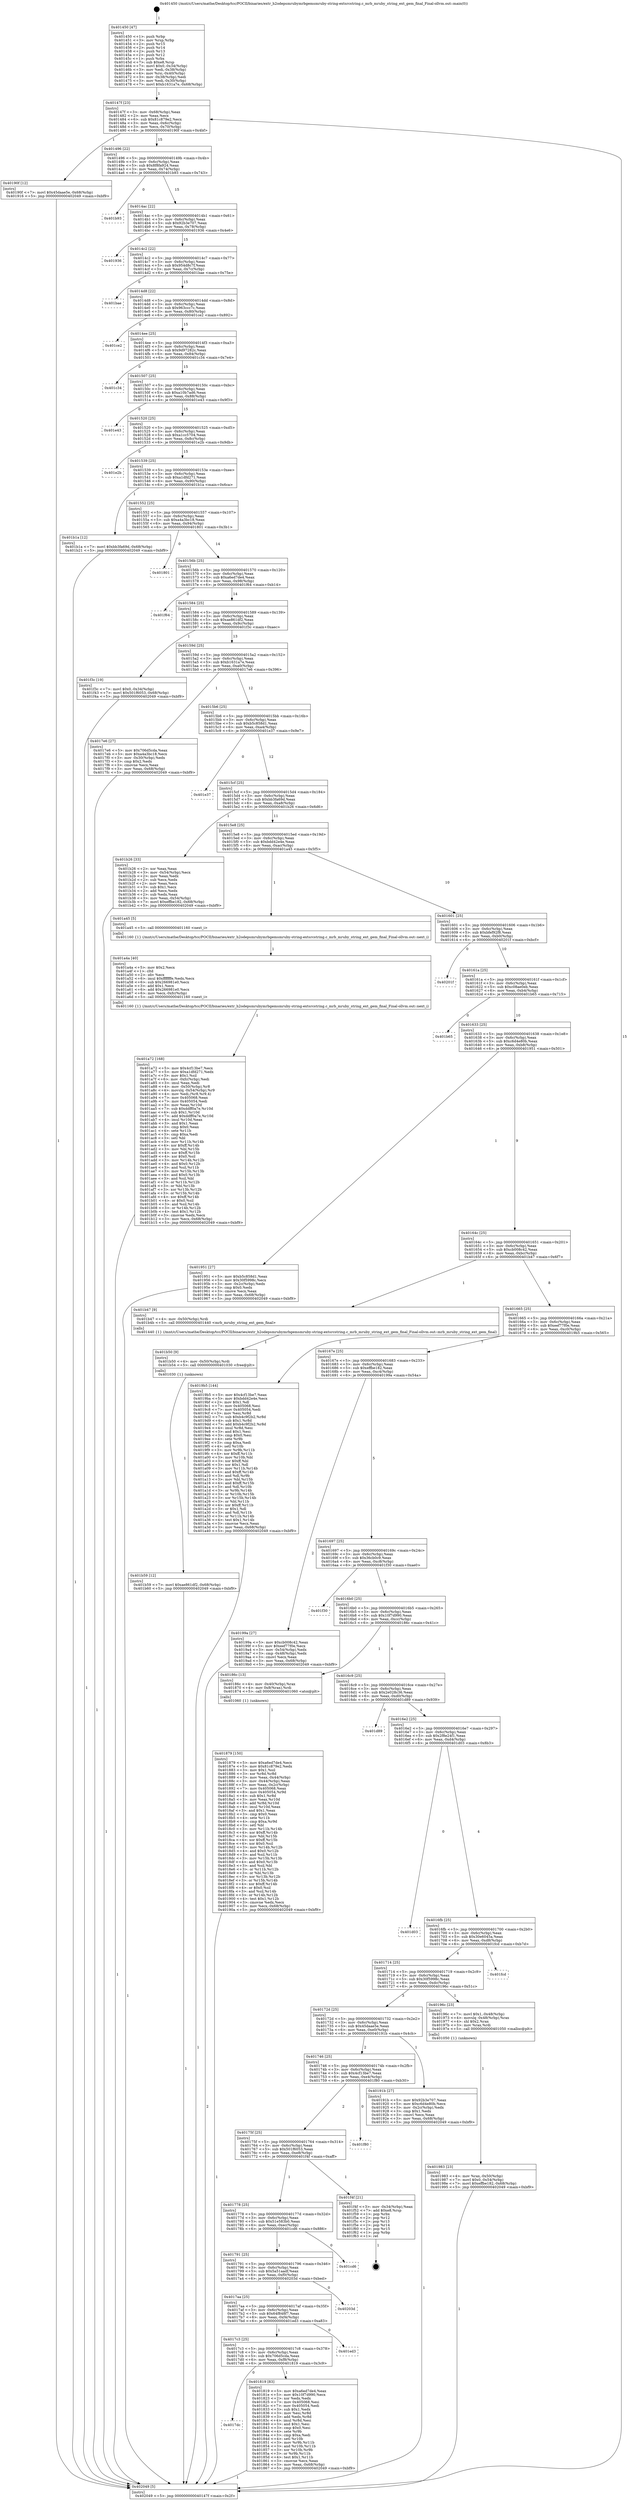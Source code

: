 digraph "0x401450" {
  label = "0x401450 (/mnt/c/Users/mathe/Desktop/tcc/POCII/binaries/extr_h2odepsmrubymrbgemsmruby-string-extsrcstring.c_mrb_mruby_string_ext_gem_final_Final-ollvm.out::main(0))"
  labelloc = "t"
  node[shape=record]

  Entry [label="",width=0.3,height=0.3,shape=circle,fillcolor=black,style=filled]
  "0x40147f" [label="{
     0x40147f [23]\l
     | [instrs]\l
     &nbsp;&nbsp;0x40147f \<+3\>: mov -0x68(%rbp),%eax\l
     &nbsp;&nbsp;0x401482 \<+2\>: mov %eax,%ecx\l
     &nbsp;&nbsp;0x401484 \<+6\>: sub $0x81c879e2,%ecx\l
     &nbsp;&nbsp;0x40148a \<+3\>: mov %eax,-0x6c(%rbp)\l
     &nbsp;&nbsp;0x40148d \<+3\>: mov %ecx,-0x70(%rbp)\l
     &nbsp;&nbsp;0x401490 \<+6\>: je 000000000040190f \<main+0x4bf\>\l
  }"]
  "0x40190f" [label="{
     0x40190f [12]\l
     | [instrs]\l
     &nbsp;&nbsp;0x40190f \<+7\>: movl $0x45daae5e,-0x68(%rbp)\l
     &nbsp;&nbsp;0x401916 \<+5\>: jmp 0000000000402049 \<main+0xbf9\>\l
  }"]
  "0x401496" [label="{
     0x401496 [22]\l
     | [instrs]\l
     &nbsp;&nbsp;0x401496 \<+5\>: jmp 000000000040149b \<main+0x4b\>\l
     &nbsp;&nbsp;0x40149b \<+3\>: mov -0x6c(%rbp),%eax\l
     &nbsp;&nbsp;0x40149e \<+5\>: sub $0x8f8fa924,%eax\l
     &nbsp;&nbsp;0x4014a3 \<+3\>: mov %eax,-0x74(%rbp)\l
     &nbsp;&nbsp;0x4014a6 \<+6\>: je 0000000000401b93 \<main+0x743\>\l
  }"]
  Exit [label="",width=0.3,height=0.3,shape=circle,fillcolor=black,style=filled,peripheries=2]
  "0x401b93" [label="{
     0x401b93\l
  }", style=dashed]
  "0x4014ac" [label="{
     0x4014ac [22]\l
     | [instrs]\l
     &nbsp;&nbsp;0x4014ac \<+5\>: jmp 00000000004014b1 \<main+0x61\>\l
     &nbsp;&nbsp;0x4014b1 \<+3\>: mov -0x6c(%rbp),%eax\l
     &nbsp;&nbsp;0x4014b4 \<+5\>: sub $0x92b3e707,%eax\l
     &nbsp;&nbsp;0x4014b9 \<+3\>: mov %eax,-0x78(%rbp)\l
     &nbsp;&nbsp;0x4014bc \<+6\>: je 0000000000401936 \<main+0x4e6\>\l
  }"]
  "0x401b59" [label="{
     0x401b59 [12]\l
     | [instrs]\l
     &nbsp;&nbsp;0x401b59 \<+7\>: movl $0xae861df2,-0x68(%rbp)\l
     &nbsp;&nbsp;0x401b60 \<+5\>: jmp 0000000000402049 \<main+0xbf9\>\l
  }"]
  "0x401936" [label="{
     0x401936\l
  }", style=dashed]
  "0x4014c2" [label="{
     0x4014c2 [22]\l
     | [instrs]\l
     &nbsp;&nbsp;0x4014c2 \<+5\>: jmp 00000000004014c7 \<main+0x77\>\l
     &nbsp;&nbsp;0x4014c7 \<+3\>: mov -0x6c(%rbp),%eax\l
     &nbsp;&nbsp;0x4014ca \<+5\>: sub $0x954d8c7f,%eax\l
     &nbsp;&nbsp;0x4014cf \<+3\>: mov %eax,-0x7c(%rbp)\l
     &nbsp;&nbsp;0x4014d2 \<+6\>: je 0000000000401bae \<main+0x75e\>\l
  }"]
  "0x401b50" [label="{
     0x401b50 [9]\l
     | [instrs]\l
     &nbsp;&nbsp;0x401b50 \<+4\>: mov -0x50(%rbp),%rdi\l
     &nbsp;&nbsp;0x401b54 \<+5\>: call 0000000000401030 \<free@plt\>\l
     | [calls]\l
     &nbsp;&nbsp;0x401030 \{1\} (unknown)\l
  }"]
  "0x401bae" [label="{
     0x401bae\l
  }", style=dashed]
  "0x4014d8" [label="{
     0x4014d8 [22]\l
     | [instrs]\l
     &nbsp;&nbsp;0x4014d8 \<+5\>: jmp 00000000004014dd \<main+0x8d\>\l
     &nbsp;&nbsp;0x4014dd \<+3\>: mov -0x6c(%rbp),%eax\l
     &nbsp;&nbsp;0x4014e0 \<+5\>: sub $0x963ccc7c,%eax\l
     &nbsp;&nbsp;0x4014e5 \<+3\>: mov %eax,-0x80(%rbp)\l
     &nbsp;&nbsp;0x4014e8 \<+6\>: je 0000000000401ce2 \<main+0x892\>\l
  }"]
  "0x401a72" [label="{
     0x401a72 [168]\l
     | [instrs]\l
     &nbsp;&nbsp;0x401a72 \<+5\>: mov $0x4cf13be7,%ecx\l
     &nbsp;&nbsp;0x401a77 \<+5\>: mov $0xa1dfd271,%edx\l
     &nbsp;&nbsp;0x401a7c \<+3\>: mov $0x1,%sil\l
     &nbsp;&nbsp;0x401a7f \<+6\>: mov -0xfc(%rbp),%edi\l
     &nbsp;&nbsp;0x401a85 \<+3\>: imul %eax,%edi\l
     &nbsp;&nbsp;0x401a88 \<+4\>: mov -0x50(%rbp),%r8\l
     &nbsp;&nbsp;0x401a8c \<+4\>: movslq -0x54(%rbp),%r9\l
     &nbsp;&nbsp;0x401a90 \<+4\>: mov %edi,(%r8,%r9,4)\l
     &nbsp;&nbsp;0x401a94 \<+7\>: mov 0x405068,%eax\l
     &nbsp;&nbsp;0x401a9b \<+7\>: mov 0x405054,%edi\l
     &nbsp;&nbsp;0x401aa2 \<+3\>: mov %eax,%r10d\l
     &nbsp;&nbsp;0x401aa5 \<+7\>: sub $0xddff0a7e,%r10d\l
     &nbsp;&nbsp;0x401aac \<+4\>: sub $0x1,%r10d\l
     &nbsp;&nbsp;0x401ab0 \<+7\>: add $0xddff0a7e,%r10d\l
     &nbsp;&nbsp;0x401ab7 \<+4\>: imul %r10d,%eax\l
     &nbsp;&nbsp;0x401abb \<+3\>: and $0x1,%eax\l
     &nbsp;&nbsp;0x401abe \<+3\>: cmp $0x0,%eax\l
     &nbsp;&nbsp;0x401ac1 \<+4\>: sete %r11b\l
     &nbsp;&nbsp;0x401ac5 \<+3\>: cmp $0xa,%edi\l
     &nbsp;&nbsp;0x401ac8 \<+3\>: setl %bl\l
     &nbsp;&nbsp;0x401acb \<+3\>: mov %r11b,%r14b\l
     &nbsp;&nbsp;0x401ace \<+4\>: xor $0xff,%r14b\l
     &nbsp;&nbsp;0x401ad2 \<+3\>: mov %bl,%r15b\l
     &nbsp;&nbsp;0x401ad5 \<+4\>: xor $0xff,%r15b\l
     &nbsp;&nbsp;0x401ad9 \<+4\>: xor $0x0,%sil\l
     &nbsp;&nbsp;0x401add \<+3\>: mov %r14b,%r12b\l
     &nbsp;&nbsp;0x401ae0 \<+4\>: and $0x0,%r12b\l
     &nbsp;&nbsp;0x401ae4 \<+3\>: and %sil,%r11b\l
     &nbsp;&nbsp;0x401ae7 \<+3\>: mov %r15b,%r13b\l
     &nbsp;&nbsp;0x401aea \<+4\>: and $0x0,%r13b\l
     &nbsp;&nbsp;0x401aee \<+3\>: and %sil,%bl\l
     &nbsp;&nbsp;0x401af1 \<+3\>: or %r11b,%r12b\l
     &nbsp;&nbsp;0x401af4 \<+3\>: or %bl,%r13b\l
     &nbsp;&nbsp;0x401af7 \<+3\>: xor %r13b,%r12b\l
     &nbsp;&nbsp;0x401afa \<+3\>: or %r15b,%r14b\l
     &nbsp;&nbsp;0x401afd \<+4\>: xor $0xff,%r14b\l
     &nbsp;&nbsp;0x401b01 \<+4\>: or $0x0,%sil\l
     &nbsp;&nbsp;0x401b05 \<+3\>: and %sil,%r14b\l
     &nbsp;&nbsp;0x401b08 \<+3\>: or %r14b,%r12b\l
     &nbsp;&nbsp;0x401b0b \<+4\>: test $0x1,%r12b\l
     &nbsp;&nbsp;0x401b0f \<+3\>: cmovne %edx,%ecx\l
     &nbsp;&nbsp;0x401b12 \<+3\>: mov %ecx,-0x68(%rbp)\l
     &nbsp;&nbsp;0x401b15 \<+5\>: jmp 0000000000402049 \<main+0xbf9\>\l
  }"]
  "0x401ce2" [label="{
     0x401ce2\l
  }", style=dashed]
  "0x4014ee" [label="{
     0x4014ee [25]\l
     | [instrs]\l
     &nbsp;&nbsp;0x4014ee \<+5\>: jmp 00000000004014f3 \<main+0xa3\>\l
     &nbsp;&nbsp;0x4014f3 \<+3\>: mov -0x6c(%rbp),%eax\l
     &nbsp;&nbsp;0x4014f6 \<+5\>: sub $0x9d97282c,%eax\l
     &nbsp;&nbsp;0x4014fb \<+6\>: mov %eax,-0x84(%rbp)\l
     &nbsp;&nbsp;0x401501 \<+6\>: je 0000000000401c34 \<main+0x7e4\>\l
  }"]
  "0x401a4a" [label="{
     0x401a4a [40]\l
     | [instrs]\l
     &nbsp;&nbsp;0x401a4a \<+5\>: mov $0x2,%ecx\l
     &nbsp;&nbsp;0x401a4f \<+1\>: cltd\l
     &nbsp;&nbsp;0x401a50 \<+2\>: idiv %ecx\l
     &nbsp;&nbsp;0x401a52 \<+6\>: imul $0xfffffffe,%edx,%ecx\l
     &nbsp;&nbsp;0x401a58 \<+6\>: sub $0x266981e0,%ecx\l
     &nbsp;&nbsp;0x401a5e \<+3\>: add $0x1,%ecx\l
     &nbsp;&nbsp;0x401a61 \<+6\>: add $0x266981e0,%ecx\l
     &nbsp;&nbsp;0x401a67 \<+6\>: mov %ecx,-0xfc(%rbp)\l
     &nbsp;&nbsp;0x401a6d \<+5\>: call 0000000000401160 \<next_i\>\l
     | [calls]\l
     &nbsp;&nbsp;0x401160 \{1\} (/mnt/c/Users/mathe/Desktop/tcc/POCII/binaries/extr_h2odepsmrubymrbgemsmruby-string-extsrcstring.c_mrb_mruby_string_ext_gem_final_Final-ollvm.out::next_i)\l
  }"]
  "0x401c34" [label="{
     0x401c34\l
  }", style=dashed]
  "0x401507" [label="{
     0x401507 [25]\l
     | [instrs]\l
     &nbsp;&nbsp;0x401507 \<+5\>: jmp 000000000040150c \<main+0xbc\>\l
     &nbsp;&nbsp;0x40150c \<+3\>: mov -0x6c(%rbp),%eax\l
     &nbsp;&nbsp;0x40150f \<+5\>: sub $0xa10b7ad6,%eax\l
     &nbsp;&nbsp;0x401514 \<+6\>: mov %eax,-0x88(%rbp)\l
     &nbsp;&nbsp;0x40151a \<+6\>: je 0000000000401e43 \<main+0x9f3\>\l
  }"]
  "0x401983" [label="{
     0x401983 [23]\l
     | [instrs]\l
     &nbsp;&nbsp;0x401983 \<+4\>: mov %rax,-0x50(%rbp)\l
     &nbsp;&nbsp;0x401987 \<+7\>: movl $0x0,-0x54(%rbp)\l
     &nbsp;&nbsp;0x40198e \<+7\>: movl $0xeffbe182,-0x68(%rbp)\l
     &nbsp;&nbsp;0x401995 \<+5\>: jmp 0000000000402049 \<main+0xbf9\>\l
  }"]
  "0x401e43" [label="{
     0x401e43\l
  }", style=dashed]
  "0x401520" [label="{
     0x401520 [25]\l
     | [instrs]\l
     &nbsp;&nbsp;0x401520 \<+5\>: jmp 0000000000401525 \<main+0xd5\>\l
     &nbsp;&nbsp;0x401525 \<+3\>: mov -0x6c(%rbp),%eax\l
     &nbsp;&nbsp;0x401528 \<+5\>: sub $0xa1cc5704,%eax\l
     &nbsp;&nbsp;0x40152d \<+6\>: mov %eax,-0x8c(%rbp)\l
     &nbsp;&nbsp;0x401533 \<+6\>: je 0000000000401e2b \<main+0x9db\>\l
  }"]
  "0x401879" [label="{
     0x401879 [150]\l
     | [instrs]\l
     &nbsp;&nbsp;0x401879 \<+5\>: mov $0xa6ed7de4,%ecx\l
     &nbsp;&nbsp;0x40187e \<+5\>: mov $0x81c879e2,%edx\l
     &nbsp;&nbsp;0x401883 \<+3\>: mov $0x1,%sil\l
     &nbsp;&nbsp;0x401886 \<+3\>: xor %r8d,%r8d\l
     &nbsp;&nbsp;0x401889 \<+3\>: mov %eax,-0x44(%rbp)\l
     &nbsp;&nbsp;0x40188c \<+3\>: mov -0x44(%rbp),%eax\l
     &nbsp;&nbsp;0x40188f \<+3\>: mov %eax,-0x2c(%rbp)\l
     &nbsp;&nbsp;0x401892 \<+7\>: mov 0x405068,%eax\l
     &nbsp;&nbsp;0x401899 \<+8\>: mov 0x405054,%r9d\l
     &nbsp;&nbsp;0x4018a1 \<+4\>: sub $0x1,%r8d\l
     &nbsp;&nbsp;0x4018a5 \<+3\>: mov %eax,%r10d\l
     &nbsp;&nbsp;0x4018a8 \<+3\>: add %r8d,%r10d\l
     &nbsp;&nbsp;0x4018ab \<+4\>: imul %r10d,%eax\l
     &nbsp;&nbsp;0x4018af \<+3\>: and $0x1,%eax\l
     &nbsp;&nbsp;0x4018b2 \<+3\>: cmp $0x0,%eax\l
     &nbsp;&nbsp;0x4018b5 \<+4\>: sete %r11b\l
     &nbsp;&nbsp;0x4018b9 \<+4\>: cmp $0xa,%r9d\l
     &nbsp;&nbsp;0x4018bd \<+3\>: setl %bl\l
     &nbsp;&nbsp;0x4018c0 \<+3\>: mov %r11b,%r14b\l
     &nbsp;&nbsp;0x4018c3 \<+4\>: xor $0xff,%r14b\l
     &nbsp;&nbsp;0x4018c7 \<+3\>: mov %bl,%r15b\l
     &nbsp;&nbsp;0x4018ca \<+4\>: xor $0xff,%r15b\l
     &nbsp;&nbsp;0x4018ce \<+4\>: xor $0x0,%sil\l
     &nbsp;&nbsp;0x4018d2 \<+3\>: mov %r14b,%r12b\l
     &nbsp;&nbsp;0x4018d5 \<+4\>: and $0x0,%r12b\l
     &nbsp;&nbsp;0x4018d9 \<+3\>: and %sil,%r11b\l
     &nbsp;&nbsp;0x4018dc \<+3\>: mov %r15b,%r13b\l
     &nbsp;&nbsp;0x4018df \<+4\>: and $0x0,%r13b\l
     &nbsp;&nbsp;0x4018e3 \<+3\>: and %sil,%bl\l
     &nbsp;&nbsp;0x4018e6 \<+3\>: or %r11b,%r12b\l
     &nbsp;&nbsp;0x4018e9 \<+3\>: or %bl,%r13b\l
     &nbsp;&nbsp;0x4018ec \<+3\>: xor %r13b,%r12b\l
     &nbsp;&nbsp;0x4018ef \<+3\>: or %r15b,%r14b\l
     &nbsp;&nbsp;0x4018f2 \<+4\>: xor $0xff,%r14b\l
     &nbsp;&nbsp;0x4018f6 \<+4\>: or $0x0,%sil\l
     &nbsp;&nbsp;0x4018fa \<+3\>: and %sil,%r14b\l
     &nbsp;&nbsp;0x4018fd \<+3\>: or %r14b,%r12b\l
     &nbsp;&nbsp;0x401900 \<+4\>: test $0x1,%r12b\l
     &nbsp;&nbsp;0x401904 \<+3\>: cmovne %edx,%ecx\l
     &nbsp;&nbsp;0x401907 \<+3\>: mov %ecx,-0x68(%rbp)\l
     &nbsp;&nbsp;0x40190a \<+5\>: jmp 0000000000402049 \<main+0xbf9\>\l
  }"]
  "0x401e2b" [label="{
     0x401e2b\l
  }", style=dashed]
  "0x401539" [label="{
     0x401539 [25]\l
     | [instrs]\l
     &nbsp;&nbsp;0x401539 \<+5\>: jmp 000000000040153e \<main+0xee\>\l
     &nbsp;&nbsp;0x40153e \<+3\>: mov -0x6c(%rbp),%eax\l
     &nbsp;&nbsp;0x401541 \<+5\>: sub $0xa1dfd271,%eax\l
     &nbsp;&nbsp;0x401546 \<+6\>: mov %eax,-0x90(%rbp)\l
     &nbsp;&nbsp;0x40154c \<+6\>: je 0000000000401b1a \<main+0x6ca\>\l
  }"]
  "0x4017dc" [label="{
     0x4017dc\l
  }", style=dashed]
  "0x401b1a" [label="{
     0x401b1a [12]\l
     | [instrs]\l
     &nbsp;&nbsp;0x401b1a \<+7\>: movl $0xbb3fa69d,-0x68(%rbp)\l
     &nbsp;&nbsp;0x401b21 \<+5\>: jmp 0000000000402049 \<main+0xbf9\>\l
  }"]
  "0x401552" [label="{
     0x401552 [25]\l
     | [instrs]\l
     &nbsp;&nbsp;0x401552 \<+5\>: jmp 0000000000401557 \<main+0x107\>\l
     &nbsp;&nbsp;0x401557 \<+3\>: mov -0x6c(%rbp),%eax\l
     &nbsp;&nbsp;0x40155a \<+5\>: sub $0xa4a3bc18,%eax\l
     &nbsp;&nbsp;0x40155f \<+6\>: mov %eax,-0x94(%rbp)\l
     &nbsp;&nbsp;0x401565 \<+6\>: je 0000000000401801 \<main+0x3b1\>\l
  }"]
  "0x401819" [label="{
     0x401819 [83]\l
     | [instrs]\l
     &nbsp;&nbsp;0x401819 \<+5\>: mov $0xa6ed7de4,%eax\l
     &nbsp;&nbsp;0x40181e \<+5\>: mov $0x10f7d990,%ecx\l
     &nbsp;&nbsp;0x401823 \<+2\>: xor %edx,%edx\l
     &nbsp;&nbsp;0x401825 \<+7\>: mov 0x405068,%esi\l
     &nbsp;&nbsp;0x40182c \<+7\>: mov 0x405054,%edi\l
     &nbsp;&nbsp;0x401833 \<+3\>: sub $0x1,%edx\l
     &nbsp;&nbsp;0x401836 \<+3\>: mov %esi,%r8d\l
     &nbsp;&nbsp;0x401839 \<+3\>: add %edx,%r8d\l
     &nbsp;&nbsp;0x40183c \<+4\>: imul %r8d,%esi\l
     &nbsp;&nbsp;0x401840 \<+3\>: and $0x1,%esi\l
     &nbsp;&nbsp;0x401843 \<+3\>: cmp $0x0,%esi\l
     &nbsp;&nbsp;0x401846 \<+4\>: sete %r9b\l
     &nbsp;&nbsp;0x40184a \<+3\>: cmp $0xa,%edi\l
     &nbsp;&nbsp;0x40184d \<+4\>: setl %r10b\l
     &nbsp;&nbsp;0x401851 \<+3\>: mov %r9b,%r11b\l
     &nbsp;&nbsp;0x401854 \<+3\>: and %r10b,%r11b\l
     &nbsp;&nbsp;0x401857 \<+3\>: xor %r10b,%r9b\l
     &nbsp;&nbsp;0x40185a \<+3\>: or %r9b,%r11b\l
     &nbsp;&nbsp;0x40185d \<+4\>: test $0x1,%r11b\l
     &nbsp;&nbsp;0x401861 \<+3\>: cmovne %ecx,%eax\l
     &nbsp;&nbsp;0x401864 \<+3\>: mov %eax,-0x68(%rbp)\l
     &nbsp;&nbsp;0x401867 \<+5\>: jmp 0000000000402049 \<main+0xbf9\>\l
  }"]
  "0x401801" [label="{
     0x401801\l
  }", style=dashed]
  "0x40156b" [label="{
     0x40156b [25]\l
     | [instrs]\l
     &nbsp;&nbsp;0x40156b \<+5\>: jmp 0000000000401570 \<main+0x120\>\l
     &nbsp;&nbsp;0x401570 \<+3\>: mov -0x6c(%rbp),%eax\l
     &nbsp;&nbsp;0x401573 \<+5\>: sub $0xa6ed7de4,%eax\l
     &nbsp;&nbsp;0x401578 \<+6\>: mov %eax,-0x98(%rbp)\l
     &nbsp;&nbsp;0x40157e \<+6\>: je 0000000000401f64 \<main+0xb14\>\l
  }"]
  "0x4017c3" [label="{
     0x4017c3 [25]\l
     | [instrs]\l
     &nbsp;&nbsp;0x4017c3 \<+5\>: jmp 00000000004017c8 \<main+0x378\>\l
     &nbsp;&nbsp;0x4017c8 \<+3\>: mov -0x6c(%rbp),%eax\l
     &nbsp;&nbsp;0x4017cb \<+5\>: sub $0x706d5cda,%eax\l
     &nbsp;&nbsp;0x4017d0 \<+6\>: mov %eax,-0xf8(%rbp)\l
     &nbsp;&nbsp;0x4017d6 \<+6\>: je 0000000000401819 \<main+0x3c9\>\l
  }"]
  "0x401f64" [label="{
     0x401f64\l
  }", style=dashed]
  "0x401584" [label="{
     0x401584 [25]\l
     | [instrs]\l
     &nbsp;&nbsp;0x401584 \<+5\>: jmp 0000000000401589 \<main+0x139\>\l
     &nbsp;&nbsp;0x401589 \<+3\>: mov -0x6c(%rbp),%eax\l
     &nbsp;&nbsp;0x40158c \<+5\>: sub $0xae861df2,%eax\l
     &nbsp;&nbsp;0x401591 \<+6\>: mov %eax,-0x9c(%rbp)\l
     &nbsp;&nbsp;0x401597 \<+6\>: je 0000000000401f3c \<main+0xaec\>\l
  }"]
  "0x401ed3" [label="{
     0x401ed3\l
  }", style=dashed]
  "0x401f3c" [label="{
     0x401f3c [19]\l
     | [instrs]\l
     &nbsp;&nbsp;0x401f3c \<+7\>: movl $0x0,-0x34(%rbp)\l
     &nbsp;&nbsp;0x401f43 \<+7\>: movl $0x501f6053,-0x68(%rbp)\l
     &nbsp;&nbsp;0x401f4a \<+5\>: jmp 0000000000402049 \<main+0xbf9\>\l
  }"]
  "0x40159d" [label="{
     0x40159d [25]\l
     | [instrs]\l
     &nbsp;&nbsp;0x40159d \<+5\>: jmp 00000000004015a2 \<main+0x152\>\l
     &nbsp;&nbsp;0x4015a2 \<+3\>: mov -0x6c(%rbp),%eax\l
     &nbsp;&nbsp;0x4015a5 \<+5\>: sub $0xb1631a7e,%eax\l
     &nbsp;&nbsp;0x4015aa \<+6\>: mov %eax,-0xa0(%rbp)\l
     &nbsp;&nbsp;0x4015b0 \<+6\>: je 00000000004017e6 \<main+0x396\>\l
  }"]
  "0x4017aa" [label="{
     0x4017aa [25]\l
     | [instrs]\l
     &nbsp;&nbsp;0x4017aa \<+5\>: jmp 00000000004017af \<main+0x35f\>\l
     &nbsp;&nbsp;0x4017af \<+3\>: mov -0x6c(%rbp),%eax\l
     &nbsp;&nbsp;0x4017b2 \<+5\>: sub $0x64f848f7,%eax\l
     &nbsp;&nbsp;0x4017b7 \<+6\>: mov %eax,-0xf4(%rbp)\l
     &nbsp;&nbsp;0x4017bd \<+6\>: je 0000000000401ed3 \<main+0xa83\>\l
  }"]
  "0x4017e6" [label="{
     0x4017e6 [27]\l
     | [instrs]\l
     &nbsp;&nbsp;0x4017e6 \<+5\>: mov $0x706d5cda,%eax\l
     &nbsp;&nbsp;0x4017eb \<+5\>: mov $0xa4a3bc18,%ecx\l
     &nbsp;&nbsp;0x4017f0 \<+3\>: mov -0x30(%rbp),%edx\l
     &nbsp;&nbsp;0x4017f3 \<+3\>: cmp $0x2,%edx\l
     &nbsp;&nbsp;0x4017f6 \<+3\>: cmovne %ecx,%eax\l
     &nbsp;&nbsp;0x4017f9 \<+3\>: mov %eax,-0x68(%rbp)\l
     &nbsp;&nbsp;0x4017fc \<+5\>: jmp 0000000000402049 \<main+0xbf9\>\l
  }"]
  "0x4015b6" [label="{
     0x4015b6 [25]\l
     | [instrs]\l
     &nbsp;&nbsp;0x4015b6 \<+5\>: jmp 00000000004015bb \<main+0x16b\>\l
     &nbsp;&nbsp;0x4015bb \<+3\>: mov -0x6c(%rbp),%eax\l
     &nbsp;&nbsp;0x4015be \<+5\>: sub $0xb5c858d1,%eax\l
     &nbsp;&nbsp;0x4015c3 \<+6\>: mov %eax,-0xa4(%rbp)\l
     &nbsp;&nbsp;0x4015c9 \<+6\>: je 0000000000401e37 \<main+0x9e7\>\l
  }"]
  "0x402049" [label="{
     0x402049 [5]\l
     | [instrs]\l
     &nbsp;&nbsp;0x402049 \<+5\>: jmp 000000000040147f \<main+0x2f\>\l
  }"]
  "0x401450" [label="{
     0x401450 [47]\l
     | [instrs]\l
     &nbsp;&nbsp;0x401450 \<+1\>: push %rbp\l
     &nbsp;&nbsp;0x401451 \<+3\>: mov %rsp,%rbp\l
     &nbsp;&nbsp;0x401454 \<+2\>: push %r15\l
     &nbsp;&nbsp;0x401456 \<+2\>: push %r14\l
     &nbsp;&nbsp;0x401458 \<+2\>: push %r13\l
     &nbsp;&nbsp;0x40145a \<+2\>: push %r12\l
     &nbsp;&nbsp;0x40145c \<+1\>: push %rbx\l
     &nbsp;&nbsp;0x40145d \<+7\>: sub $0xe8,%rsp\l
     &nbsp;&nbsp;0x401464 \<+7\>: movl $0x0,-0x34(%rbp)\l
     &nbsp;&nbsp;0x40146b \<+3\>: mov %edi,-0x38(%rbp)\l
     &nbsp;&nbsp;0x40146e \<+4\>: mov %rsi,-0x40(%rbp)\l
     &nbsp;&nbsp;0x401472 \<+3\>: mov -0x38(%rbp),%edi\l
     &nbsp;&nbsp;0x401475 \<+3\>: mov %edi,-0x30(%rbp)\l
     &nbsp;&nbsp;0x401478 \<+7\>: movl $0xb1631a7e,-0x68(%rbp)\l
  }"]
  "0x40203d" [label="{
     0x40203d\l
  }", style=dashed]
  "0x401e37" [label="{
     0x401e37\l
  }", style=dashed]
  "0x4015cf" [label="{
     0x4015cf [25]\l
     | [instrs]\l
     &nbsp;&nbsp;0x4015cf \<+5\>: jmp 00000000004015d4 \<main+0x184\>\l
     &nbsp;&nbsp;0x4015d4 \<+3\>: mov -0x6c(%rbp),%eax\l
     &nbsp;&nbsp;0x4015d7 \<+5\>: sub $0xbb3fa69d,%eax\l
     &nbsp;&nbsp;0x4015dc \<+6\>: mov %eax,-0xa8(%rbp)\l
     &nbsp;&nbsp;0x4015e2 \<+6\>: je 0000000000401b26 \<main+0x6d6\>\l
  }"]
  "0x401791" [label="{
     0x401791 [25]\l
     | [instrs]\l
     &nbsp;&nbsp;0x401791 \<+5\>: jmp 0000000000401796 \<main+0x346\>\l
     &nbsp;&nbsp;0x401796 \<+3\>: mov -0x6c(%rbp),%eax\l
     &nbsp;&nbsp;0x401799 \<+5\>: sub $0x5a51aadf,%eax\l
     &nbsp;&nbsp;0x40179e \<+6\>: mov %eax,-0xf0(%rbp)\l
     &nbsp;&nbsp;0x4017a4 \<+6\>: je 000000000040203d \<main+0xbed\>\l
  }"]
  "0x401b26" [label="{
     0x401b26 [33]\l
     | [instrs]\l
     &nbsp;&nbsp;0x401b26 \<+2\>: xor %eax,%eax\l
     &nbsp;&nbsp;0x401b28 \<+3\>: mov -0x54(%rbp),%ecx\l
     &nbsp;&nbsp;0x401b2b \<+2\>: mov %eax,%edx\l
     &nbsp;&nbsp;0x401b2d \<+2\>: sub %ecx,%edx\l
     &nbsp;&nbsp;0x401b2f \<+2\>: mov %eax,%ecx\l
     &nbsp;&nbsp;0x401b31 \<+3\>: sub $0x1,%ecx\l
     &nbsp;&nbsp;0x401b34 \<+2\>: add %ecx,%edx\l
     &nbsp;&nbsp;0x401b36 \<+2\>: sub %edx,%eax\l
     &nbsp;&nbsp;0x401b38 \<+3\>: mov %eax,-0x54(%rbp)\l
     &nbsp;&nbsp;0x401b3b \<+7\>: movl $0xeffbe182,-0x68(%rbp)\l
     &nbsp;&nbsp;0x401b42 \<+5\>: jmp 0000000000402049 \<main+0xbf9\>\l
  }"]
  "0x4015e8" [label="{
     0x4015e8 [25]\l
     | [instrs]\l
     &nbsp;&nbsp;0x4015e8 \<+5\>: jmp 00000000004015ed \<main+0x19d\>\l
     &nbsp;&nbsp;0x4015ed \<+3\>: mov -0x6c(%rbp),%eax\l
     &nbsp;&nbsp;0x4015f0 \<+5\>: sub $0xbdd42e4e,%eax\l
     &nbsp;&nbsp;0x4015f5 \<+6\>: mov %eax,-0xac(%rbp)\l
     &nbsp;&nbsp;0x4015fb \<+6\>: je 0000000000401a45 \<main+0x5f5\>\l
  }"]
  "0x401cd6" [label="{
     0x401cd6\l
  }", style=dashed]
  "0x401a45" [label="{
     0x401a45 [5]\l
     | [instrs]\l
     &nbsp;&nbsp;0x401a45 \<+5\>: call 0000000000401160 \<next_i\>\l
     | [calls]\l
     &nbsp;&nbsp;0x401160 \{1\} (/mnt/c/Users/mathe/Desktop/tcc/POCII/binaries/extr_h2odepsmrubymrbgemsmruby-string-extsrcstring.c_mrb_mruby_string_ext_gem_final_Final-ollvm.out::next_i)\l
  }"]
  "0x401601" [label="{
     0x401601 [25]\l
     | [instrs]\l
     &nbsp;&nbsp;0x401601 \<+5\>: jmp 0000000000401606 \<main+0x1b6\>\l
     &nbsp;&nbsp;0x401606 \<+3\>: mov -0x6c(%rbp),%eax\l
     &nbsp;&nbsp;0x401609 \<+5\>: sub $0xbfef92f8,%eax\l
     &nbsp;&nbsp;0x40160e \<+6\>: mov %eax,-0xb0(%rbp)\l
     &nbsp;&nbsp;0x401614 \<+6\>: je 000000000040201f \<main+0xbcf\>\l
  }"]
  "0x401778" [label="{
     0x401778 [25]\l
     | [instrs]\l
     &nbsp;&nbsp;0x401778 \<+5\>: jmp 000000000040177d \<main+0x32d\>\l
     &nbsp;&nbsp;0x40177d \<+3\>: mov -0x6c(%rbp),%eax\l
     &nbsp;&nbsp;0x401780 \<+5\>: sub $0x51e583b0,%eax\l
     &nbsp;&nbsp;0x401785 \<+6\>: mov %eax,-0xec(%rbp)\l
     &nbsp;&nbsp;0x40178b \<+6\>: je 0000000000401cd6 \<main+0x886\>\l
  }"]
  "0x40201f" [label="{
     0x40201f\l
  }", style=dashed]
  "0x40161a" [label="{
     0x40161a [25]\l
     | [instrs]\l
     &nbsp;&nbsp;0x40161a \<+5\>: jmp 000000000040161f \<main+0x1cf\>\l
     &nbsp;&nbsp;0x40161f \<+3\>: mov -0x6c(%rbp),%eax\l
     &nbsp;&nbsp;0x401622 \<+5\>: sub $0xc08ae0eb,%eax\l
     &nbsp;&nbsp;0x401627 \<+6\>: mov %eax,-0xb4(%rbp)\l
     &nbsp;&nbsp;0x40162d \<+6\>: je 0000000000401b65 \<main+0x715\>\l
  }"]
  "0x401f4f" [label="{
     0x401f4f [21]\l
     | [instrs]\l
     &nbsp;&nbsp;0x401f4f \<+3\>: mov -0x34(%rbp),%eax\l
     &nbsp;&nbsp;0x401f52 \<+7\>: add $0xe8,%rsp\l
     &nbsp;&nbsp;0x401f59 \<+1\>: pop %rbx\l
     &nbsp;&nbsp;0x401f5a \<+2\>: pop %r12\l
     &nbsp;&nbsp;0x401f5c \<+2\>: pop %r13\l
     &nbsp;&nbsp;0x401f5e \<+2\>: pop %r14\l
     &nbsp;&nbsp;0x401f60 \<+2\>: pop %r15\l
     &nbsp;&nbsp;0x401f62 \<+1\>: pop %rbp\l
     &nbsp;&nbsp;0x401f63 \<+1\>: ret\l
  }"]
  "0x401b65" [label="{
     0x401b65\l
  }", style=dashed]
  "0x401633" [label="{
     0x401633 [25]\l
     | [instrs]\l
     &nbsp;&nbsp;0x401633 \<+5\>: jmp 0000000000401638 \<main+0x1e8\>\l
     &nbsp;&nbsp;0x401638 \<+3\>: mov -0x6c(%rbp),%eax\l
     &nbsp;&nbsp;0x40163b \<+5\>: sub $0xc6d4e80b,%eax\l
     &nbsp;&nbsp;0x401640 \<+6\>: mov %eax,-0xb8(%rbp)\l
     &nbsp;&nbsp;0x401646 \<+6\>: je 0000000000401951 \<main+0x501\>\l
  }"]
  "0x40175f" [label="{
     0x40175f [25]\l
     | [instrs]\l
     &nbsp;&nbsp;0x40175f \<+5\>: jmp 0000000000401764 \<main+0x314\>\l
     &nbsp;&nbsp;0x401764 \<+3\>: mov -0x6c(%rbp),%eax\l
     &nbsp;&nbsp;0x401767 \<+5\>: sub $0x501f6053,%eax\l
     &nbsp;&nbsp;0x40176c \<+6\>: mov %eax,-0xe8(%rbp)\l
     &nbsp;&nbsp;0x401772 \<+6\>: je 0000000000401f4f \<main+0xaff\>\l
  }"]
  "0x401951" [label="{
     0x401951 [27]\l
     | [instrs]\l
     &nbsp;&nbsp;0x401951 \<+5\>: mov $0xb5c858d1,%eax\l
     &nbsp;&nbsp;0x401956 \<+5\>: mov $0x30f5998c,%ecx\l
     &nbsp;&nbsp;0x40195b \<+3\>: mov -0x2c(%rbp),%edx\l
     &nbsp;&nbsp;0x40195e \<+3\>: cmp $0x0,%edx\l
     &nbsp;&nbsp;0x401961 \<+3\>: cmove %ecx,%eax\l
     &nbsp;&nbsp;0x401964 \<+3\>: mov %eax,-0x68(%rbp)\l
     &nbsp;&nbsp;0x401967 \<+5\>: jmp 0000000000402049 \<main+0xbf9\>\l
  }"]
  "0x40164c" [label="{
     0x40164c [25]\l
     | [instrs]\l
     &nbsp;&nbsp;0x40164c \<+5\>: jmp 0000000000401651 \<main+0x201\>\l
     &nbsp;&nbsp;0x401651 \<+3\>: mov -0x6c(%rbp),%eax\l
     &nbsp;&nbsp;0x401654 \<+5\>: sub $0xcb008c42,%eax\l
     &nbsp;&nbsp;0x401659 \<+6\>: mov %eax,-0xbc(%rbp)\l
     &nbsp;&nbsp;0x40165f \<+6\>: je 0000000000401b47 \<main+0x6f7\>\l
  }"]
  "0x401f80" [label="{
     0x401f80\l
  }", style=dashed]
  "0x401b47" [label="{
     0x401b47 [9]\l
     | [instrs]\l
     &nbsp;&nbsp;0x401b47 \<+4\>: mov -0x50(%rbp),%rdi\l
     &nbsp;&nbsp;0x401b4b \<+5\>: call 0000000000401440 \<mrb_mruby_string_ext_gem_final\>\l
     | [calls]\l
     &nbsp;&nbsp;0x401440 \{1\} (/mnt/c/Users/mathe/Desktop/tcc/POCII/binaries/extr_h2odepsmrubymrbgemsmruby-string-extsrcstring.c_mrb_mruby_string_ext_gem_final_Final-ollvm.out::mrb_mruby_string_ext_gem_final)\l
  }"]
  "0x401665" [label="{
     0x401665 [25]\l
     | [instrs]\l
     &nbsp;&nbsp;0x401665 \<+5\>: jmp 000000000040166a \<main+0x21a\>\l
     &nbsp;&nbsp;0x40166a \<+3\>: mov -0x6c(%rbp),%eax\l
     &nbsp;&nbsp;0x40166d \<+5\>: sub $0xeef77f0e,%eax\l
     &nbsp;&nbsp;0x401672 \<+6\>: mov %eax,-0xc0(%rbp)\l
     &nbsp;&nbsp;0x401678 \<+6\>: je 00000000004019b5 \<main+0x565\>\l
  }"]
  "0x401746" [label="{
     0x401746 [25]\l
     | [instrs]\l
     &nbsp;&nbsp;0x401746 \<+5\>: jmp 000000000040174b \<main+0x2fb\>\l
     &nbsp;&nbsp;0x40174b \<+3\>: mov -0x6c(%rbp),%eax\l
     &nbsp;&nbsp;0x40174e \<+5\>: sub $0x4cf13be7,%eax\l
     &nbsp;&nbsp;0x401753 \<+6\>: mov %eax,-0xe4(%rbp)\l
     &nbsp;&nbsp;0x401759 \<+6\>: je 0000000000401f80 \<main+0xb30\>\l
  }"]
  "0x4019b5" [label="{
     0x4019b5 [144]\l
     | [instrs]\l
     &nbsp;&nbsp;0x4019b5 \<+5\>: mov $0x4cf13be7,%eax\l
     &nbsp;&nbsp;0x4019ba \<+5\>: mov $0xbdd42e4e,%ecx\l
     &nbsp;&nbsp;0x4019bf \<+2\>: mov $0x1,%dl\l
     &nbsp;&nbsp;0x4019c1 \<+7\>: mov 0x405068,%esi\l
     &nbsp;&nbsp;0x4019c8 \<+7\>: mov 0x405054,%edi\l
     &nbsp;&nbsp;0x4019cf \<+3\>: mov %esi,%r8d\l
     &nbsp;&nbsp;0x4019d2 \<+7\>: sub $0xb4c9f2b2,%r8d\l
     &nbsp;&nbsp;0x4019d9 \<+4\>: sub $0x1,%r8d\l
     &nbsp;&nbsp;0x4019dd \<+7\>: add $0xb4c9f2b2,%r8d\l
     &nbsp;&nbsp;0x4019e4 \<+4\>: imul %r8d,%esi\l
     &nbsp;&nbsp;0x4019e8 \<+3\>: and $0x1,%esi\l
     &nbsp;&nbsp;0x4019eb \<+3\>: cmp $0x0,%esi\l
     &nbsp;&nbsp;0x4019ee \<+4\>: sete %r9b\l
     &nbsp;&nbsp;0x4019f2 \<+3\>: cmp $0xa,%edi\l
     &nbsp;&nbsp;0x4019f5 \<+4\>: setl %r10b\l
     &nbsp;&nbsp;0x4019f9 \<+3\>: mov %r9b,%r11b\l
     &nbsp;&nbsp;0x4019fc \<+4\>: xor $0xff,%r11b\l
     &nbsp;&nbsp;0x401a00 \<+3\>: mov %r10b,%bl\l
     &nbsp;&nbsp;0x401a03 \<+3\>: xor $0xff,%bl\l
     &nbsp;&nbsp;0x401a06 \<+3\>: xor $0x1,%dl\l
     &nbsp;&nbsp;0x401a09 \<+3\>: mov %r11b,%r14b\l
     &nbsp;&nbsp;0x401a0c \<+4\>: and $0xff,%r14b\l
     &nbsp;&nbsp;0x401a10 \<+3\>: and %dl,%r9b\l
     &nbsp;&nbsp;0x401a13 \<+3\>: mov %bl,%r15b\l
     &nbsp;&nbsp;0x401a16 \<+4\>: and $0xff,%r15b\l
     &nbsp;&nbsp;0x401a1a \<+3\>: and %dl,%r10b\l
     &nbsp;&nbsp;0x401a1d \<+3\>: or %r9b,%r14b\l
     &nbsp;&nbsp;0x401a20 \<+3\>: or %r10b,%r15b\l
     &nbsp;&nbsp;0x401a23 \<+3\>: xor %r15b,%r14b\l
     &nbsp;&nbsp;0x401a26 \<+3\>: or %bl,%r11b\l
     &nbsp;&nbsp;0x401a29 \<+4\>: xor $0xff,%r11b\l
     &nbsp;&nbsp;0x401a2d \<+3\>: or $0x1,%dl\l
     &nbsp;&nbsp;0x401a30 \<+3\>: and %dl,%r11b\l
     &nbsp;&nbsp;0x401a33 \<+3\>: or %r11b,%r14b\l
     &nbsp;&nbsp;0x401a36 \<+4\>: test $0x1,%r14b\l
     &nbsp;&nbsp;0x401a3a \<+3\>: cmovne %ecx,%eax\l
     &nbsp;&nbsp;0x401a3d \<+3\>: mov %eax,-0x68(%rbp)\l
     &nbsp;&nbsp;0x401a40 \<+5\>: jmp 0000000000402049 \<main+0xbf9\>\l
  }"]
  "0x40167e" [label="{
     0x40167e [25]\l
     | [instrs]\l
     &nbsp;&nbsp;0x40167e \<+5\>: jmp 0000000000401683 \<main+0x233\>\l
     &nbsp;&nbsp;0x401683 \<+3\>: mov -0x6c(%rbp),%eax\l
     &nbsp;&nbsp;0x401686 \<+5\>: sub $0xeffbe182,%eax\l
     &nbsp;&nbsp;0x40168b \<+6\>: mov %eax,-0xc4(%rbp)\l
     &nbsp;&nbsp;0x401691 \<+6\>: je 000000000040199a \<main+0x54a\>\l
  }"]
  "0x40191b" [label="{
     0x40191b [27]\l
     | [instrs]\l
     &nbsp;&nbsp;0x40191b \<+5\>: mov $0x92b3e707,%eax\l
     &nbsp;&nbsp;0x401920 \<+5\>: mov $0xc6d4e80b,%ecx\l
     &nbsp;&nbsp;0x401925 \<+3\>: mov -0x2c(%rbp),%edx\l
     &nbsp;&nbsp;0x401928 \<+3\>: cmp $0x1,%edx\l
     &nbsp;&nbsp;0x40192b \<+3\>: cmovl %ecx,%eax\l
     &nbsp;&nbsp;0x40192e \<+3\>: mov %eax,-0x68(%rbp)\l
     &nbsp;&nbsp;0x401931 \<+5\>: jmp 0000000000402049 \<main+0xbf9\>\l
  }"]
  "0x40199a" [label="{
     0x40199a [27]\l
     | [instrs]\l
     &nbsp;&nbsp;0x40199a \<+5\>: mov $0xcb008c42,%eax\l
     &nbsp;&nbsp;0x40199f \<+5\>: mov $0xeef77f0e,%ecx\l
     &nbsp;&nbsp;0x4019a4 \<+3\>: mov -0x54(%rbp),%edx\l
     &nbsp;&nbsp;0x4019a7 \<+3\>: cmp -0x48(%rbp),%edx\l
     &nbsp;&nbsp;0x4019aa \<+3\>: cmovl %ecx,%eax\l
     &nbsp;&nbsp;0x4019ad \<+3\>: mov %eax,-0x68(%rbp)\l
     &nbsp;&nbsp;0x4019b0 \<+5\>: jmp 0000000000402049 \<main+0xbf9\>\l
  }"]
  "0x401697" [label="{
     0x401697 [25]\l
     | [instrs]\l
     &nbsp;&nbsp;0x401697 \<+5\>: jmp 000000000040169c \<main+0x24c\>\l
     &nbsp;&nbsp;0x40169c \<+3\>: mov -0x6c(%rbp),%eax\l
     &nbsp;&nbsp;0x40169f \<+5\>: sub $0x36cb0c9,%eax\l
     &nbsp;&nbsp;0x4016a4 \<+6\>: mov %eax,-0xc8(%rbp)\l
     &nbsp;&nbsp;0x4016aa \<+6\>: je 0000000000401f30 \<main+0xae0\>\l
  }"]
  "0x40172d" [label="{
     0x40172d [25]\l
     | [instrs]\l
     &nbsp;&nbsp;0x40172d \<+5\>: jmp 0000000000401732 \<main+0x2e2\>\l
     &nbsp;&nbsp;0x401732 \<+3\>: mov -0x6c(%rbp),%eax\l
     &nbsp;&nbsp;0x401735 \<+5\>: sub $0x45daae5e,%eax\l
     &nbsp;&nbsp;0x40173a \<+6\>: mov %eax,-0xe0(%rbp)\l
     &nbsp;&nbsp;0x401740 \<+6\>: je 000000000040191b \<main+0x4cb\>\l
  }"]
  "0x401f30" [label="{
     0x401f30\l
  }", style=dashed]
  "0x4016b0" [label="{
     0x4016b0 [25]\l
     | [instrs]\l
     &nbsp;&nbsp;0x4016b0 \<+5\>: jmp 00000000004016b5 \<main+0x265\>\l
     &nbsp;&nbsp;0x4016b5 \<+3\>: mov -0x6c(%rbp),%eax\l
     &nbsp;&nbsp;0x4016b8 \<+5\>: sub $0x10f7d990,%eax\l
     &nbsp;&nbsp;0x4016bd \<+6\>: mov %eax,-0xcc(%rbp)\l
     &nbsp;&nbsp;0x4016c3 \<+6\>: je 000000000040186c \<main+0x41c\>\l
  }"]
  "0x40196c" [label="{
     0x40196c [23]\l
     | [instrs]\l
     &nbsp;&nbsp;0x40196c \<+7\>: movl $0x1,-0x48(%rbp)\l
     &nbsp;&nbsp;0x401973 \<+4\>: movslq -0x48(%rbp),%rax\l
     &nbsp;&nbsp;0x401977 \<+4\>: shl $0x2,%rax\l
     &nbsp;&nbsp;0x40197b \<+3\>: mov %rax,%rdi\l
     &nbsp;&nbsp;0x40197e \<+5\>: call 0000000000401050 \<malloc@plt\>\l
     | [calls]\l
     &nbsp;&nbsp;0x401050 \{1\} (unknown)\l
  }"]
  "0x40186c" [label="{
     0x40186c [13]\l
     | [instrs]\l
     &nbsp;&nbsp;0x40186c \<+4\>: mov -0x40(%rbp),%rax\l
     &nbsp;&nbsp;0x401870 \<+4\>: mov 0x8(%rax),%rdi\l
     &nbsp;&nbsp;0x401874 \<+5\>: call 0000000000401060 \<atoi@plt\>\l
     | [calls]\l
     &nbsp;&nbsp;0x401060 \{1\} (unknown)\l
  }"]
  "0x4016c9" [label="{
     0x4016c9 [25]\l
     | [instrs]\l
     &nbsp;&nbsp;0x4016c9 \<+5\>: jmp 00000000004016ce \<main+0x27e\>\l
     &nbsp;&nbsp;0x4016ce \<+3\>: mov -0x6c(%rbp),%eax\l
     &nbsp;&nbsp;0x4016d1 \<+5\>: sub $0x2e028c36,%eax\l
     &nbsp;&nbsp;0x4016d6 \<+6\>: mov %eax,-0xd0(%rbp)\l
     &nbsp;&nbsp;0x4016dc \<+6\>: je 0000000000401d89 \<main+0x939\>\l
  }"]
  "0x401714" [label="{
     0x401714 [25]\l
     | [instrs]\l
     &nbsp;&nbsp;0x401714 \<+5\>: jmp 0000000000401719 \<main+0x2c9\>\l
     &nbsp;&nbsp;0x401719 \<+3\>: mov -0x6c(%rbp),%eax\l
     &nbsp;&nbsp;0x40171c \<+5\>: sub $0x30f5998c,%eax\l
     &nbsp;&nbsp;0x401721 \<+6\>: mov %eax,-0xdc(%rbp)\l
     &nbsp;&nbsp;0x401727 \<+6\>: je 000000000040196c \<main+0x51c\>\l
  }"]
  "0x401d89" [label="{
     0x401d89\l
  }", style=dashed]
  "0x4016e2" [label="{
     0x4016e2 [25]\l
     | [instrs]\l
     &nbsp;&nbsp;0x4016e2 \<+5\>: jmp 00000000004016e7 \<main+0x297\>\l
     &nbsp;&nbsp;0x4016e7 \<+3\>: mov -0x6c(%rbp),%eax\l
     &nbsp;&nbsp;0x4016ea \<+5\>: sub $0x2f8e24f1,%eax\l
     &nbsp;&nbsp;0x4016ef \<+6\>: mov %eax,-0xd4(%rbp)\l
     &nbsp;&nbsp;0x4016f5 \<+6\>: je 0000000000401d03 \<main+0x8b3\>\l
  }"]
  "0x401fcd" [label="{
     0x401fcd\l
  }", style=dashed]
  "0x401d03" [label="{
     0x401d03\l
  }", style=dashed]
  "0x4016fb" [label="{
     0x4016fb [25]\l
     | [instrs]\l
     &nbsp;&nbsp;0x4016fb \<+5\>: jmp 0000000000401700 \<main+0x2b0\>\l
     &nbsp;&nbsp;0x401700 \<+3\>: mov -0x6c(%rbp),%eax\l
     &nbsp;&nbsp;0x401703 \<+5\>: sub $0x30e6045a,%eax\l
     &nbsp;&nbsp;0x401708 \<+6\>: mov %eax,-0xd8(%rbp)\l
     &nbsp;&nbsp;0x40170e \<+6\>: je 0000000000401fcd \<main+0xb7d\>\l
  }"]
  Entry -> "0x401450" [label=" 1"]
  "0x40147f" -> "0x40190f" [label=" 1"]
  "0x40147f" -> "0x401496" [label=" 15"]
  "0x401f4f" -> Exit [label=" 1"]
  "0x401496" -> "0x401b93" [label=" 0"]
  "0x401496" -> "0x4014ac" [label=" 15"]
  "0x401f3c" -> "0x402049" [label=" 1"]
  "0x4014ac" -> "0x401936" [label=" 0"]
  "0x4014ac" -> "0x4014c2" [label=" 15"]
  "0x401b59" -> "0x402049" [label=" 1"]
  "0x4014c2" -> "0x401bae" [label=" 0"]
  "0x4014c2" -> "0x4014d8" [label=" 15"]
  "0x401b50" -> "0x401b59" [label=" 1"]
  "0x4014d8" -> "0x401ce2" [label=" 0"]
  "0x4014d8" -> "0x4014ee" [label=" 15"]
  "0x401b47" -> "0x401b50" [label=" 1"]
  "0x4014ee" -> "0x401c34" [label=" 0"]
  "0x4014ee" -> "0x401507" [label=" 15"]
  "0x401b26" -> "0x402049" [label=" 1"]
  "0x401507" -> "0x401e43" [label=" 0"]
  "0x401507" -> "0x401520" [label=" 15"]
  "0x401b1a" -> "0x402049" [label=" 1"]
  "0x401520" -> "0x401e2b" [label=" 0"]
  "0x401520" -> "0x401539" [label=" 15"]
  "0x401a72" -> "0x402049" [label=" 1"]
  "0x401539" -> "0x401b1a" [label=" 1"]
  "0x401539" -> "0x401552" [label=" 14"]
  "0x401a4a" -> "0x401a72" [label=" 1"]
  "0x401552" -> "0x401801" [label=" 0"]
  "0x401552" -> "0x40156b" [label=" 14"]
  "0x401a45" -> "0x401a4a" [label=" 1"]
  "0x40156b" -> "0x401f64" [label=" 0"]
  "0x40156b" -> "0x401584" [label=" 14"]
  "0x40199a" -> "0x402049" [label=" 2"]
  "0x401584" -> "0x401f3c" [label=" 1"]
  "0x401584" -> "0x40159d" [label=" 13"]
  "0x401983" -> "0x402049" [label=" 1"]
  "0x40159d" -> "0x4017e6" [label=" 1"]
  "0x40159d" -> "0x4015b6" [label=" 12"]
  "0x4017e6" -> "0x402049" [label=" 1"]
  "0x401450" -> "0x40147f" [label=" 1"]
  "0x402049" -> "0x40147f" [label=" 15"]
  "0x401951" -> "0x402049" [label=" 1"]
  "0x4015b6" -> "0x401e37" [label=" 0"]
  "0x4015b6" -> "0x4015cf" [label=" 12"]
  "0x40191b" -> "0x402049" [label=" 1"]
  "0x4015cf" -> "0x401b26" [label=" 1"]
  "0x4015cf" -> "0x4015e8" [label=" 11"]
  "0x401879" -> "0x402049" [label=" 1"]
  "0x4015e8" -> "0x401a45" [label=" 1"]
  "0x4015e8" -> "0x401601" [label=" 10"]
  "0x40186c" -> "0x401879" [label=" 1"]
  "0x401601" -> "0x40201f" [label=" 0"]
  "0x401601" -> "0x40161a" [label=" 10"]
  "0x4017c3" -> "0x4017dc" [label=" 0"]
  "0x40161a" -> "0x401b65" [label=" 0"]
  "0x40161a" -> "0x401633" [label=" 10"]
  "0x4017c3" -> "0x401819" [label=" 1"]
  "0x401633" -> "0x401951" [label=" 1"]
  "0x401633" -> "0x40164c" [label=" 9"]
  "0x4017aa" -> "0x4017c3" [label=" 1"]
  "0x40164c" -> "0x401b47" [label=" 1"]
  "0x40164c" -> "0x401665" [label=" 8"]
  "0x4017aa" -> "0x401ed3" [label=" 0"]
  "0x401665" -> "0x4019b5" [label=" 1"]
  "0x401665" -> "0x40167e" [label=" 7"]
  "0x401791" -> "0x4017aa" [label=" 1"]
  "0x40167e" -> "0x40199a" [label=" 2"]
  "0x40167e" -> "0x401697" [label=" 5"]
  "0x401791" -> "0x40203d" [label=" 0"]
  "0x401697" -> "0x401f30" [label=" 0"]
  "0x401697" -> "0x4016b0" [label=" 5"]
  "0x401778" -> "0x401791" [label=" 1"]
  "0x4016b0" -> "0x40186c" [label=" 1"]
  "0x4016b0" -> "0x4016c9" [label=" 4"]
  "0x401778" -> "0x401cd6" [label=" 0"]
  "0x4016c9" -> "0x401d89" [label=" 0"]
  "0x4016c9" -> "0x4016e2" [label=" 4"]
  "0x40175f" -> "0x401778" [label=" 1"]
  "0x4016e2" -> "0x401d03" [label=" 0"]
  "0x4016e2" -> "0x4016fb" [label=" 4"]
  "0x40175f" -> "0x401f4f" [label=" 1"]
  "0x4016fb" -> "0x401fcd" [label=" 0"]
  "0x4016fb" -> "0x401714" [label=" 4"]
  "0x401819" -> "0x402049" [label=" 1"]
  "0x401714" -> "0x40196c" [label=" 1"]
  "0x401714" -> "0x40172d" [label=" 3"]
  "0x40190f" -> "0x402049" [label=" 1"]
  "0x40172d" -> "0x40191b" [label=" 1"]
  "0x40172d" -> "0x401746" [label=" 2"]
  "0x40196c" -> "0x401983" [label=" 1"]
  "0x401746" -> "0x401f80" [label=" 0"]
  "0x401746" -> "0x40175f" [label=" 2"]
  "0x4019b5" -> "0x402049" [label=" 1"]
}
